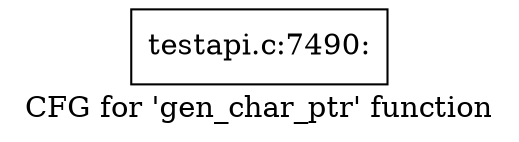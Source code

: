digraph "CFG for 'gen_char_ptr' function" {
	label="CFG for 'gen_char_ptr' function";

	Node0x4477510 [shape=record,label="{testapi.c:7490:}"];
}
